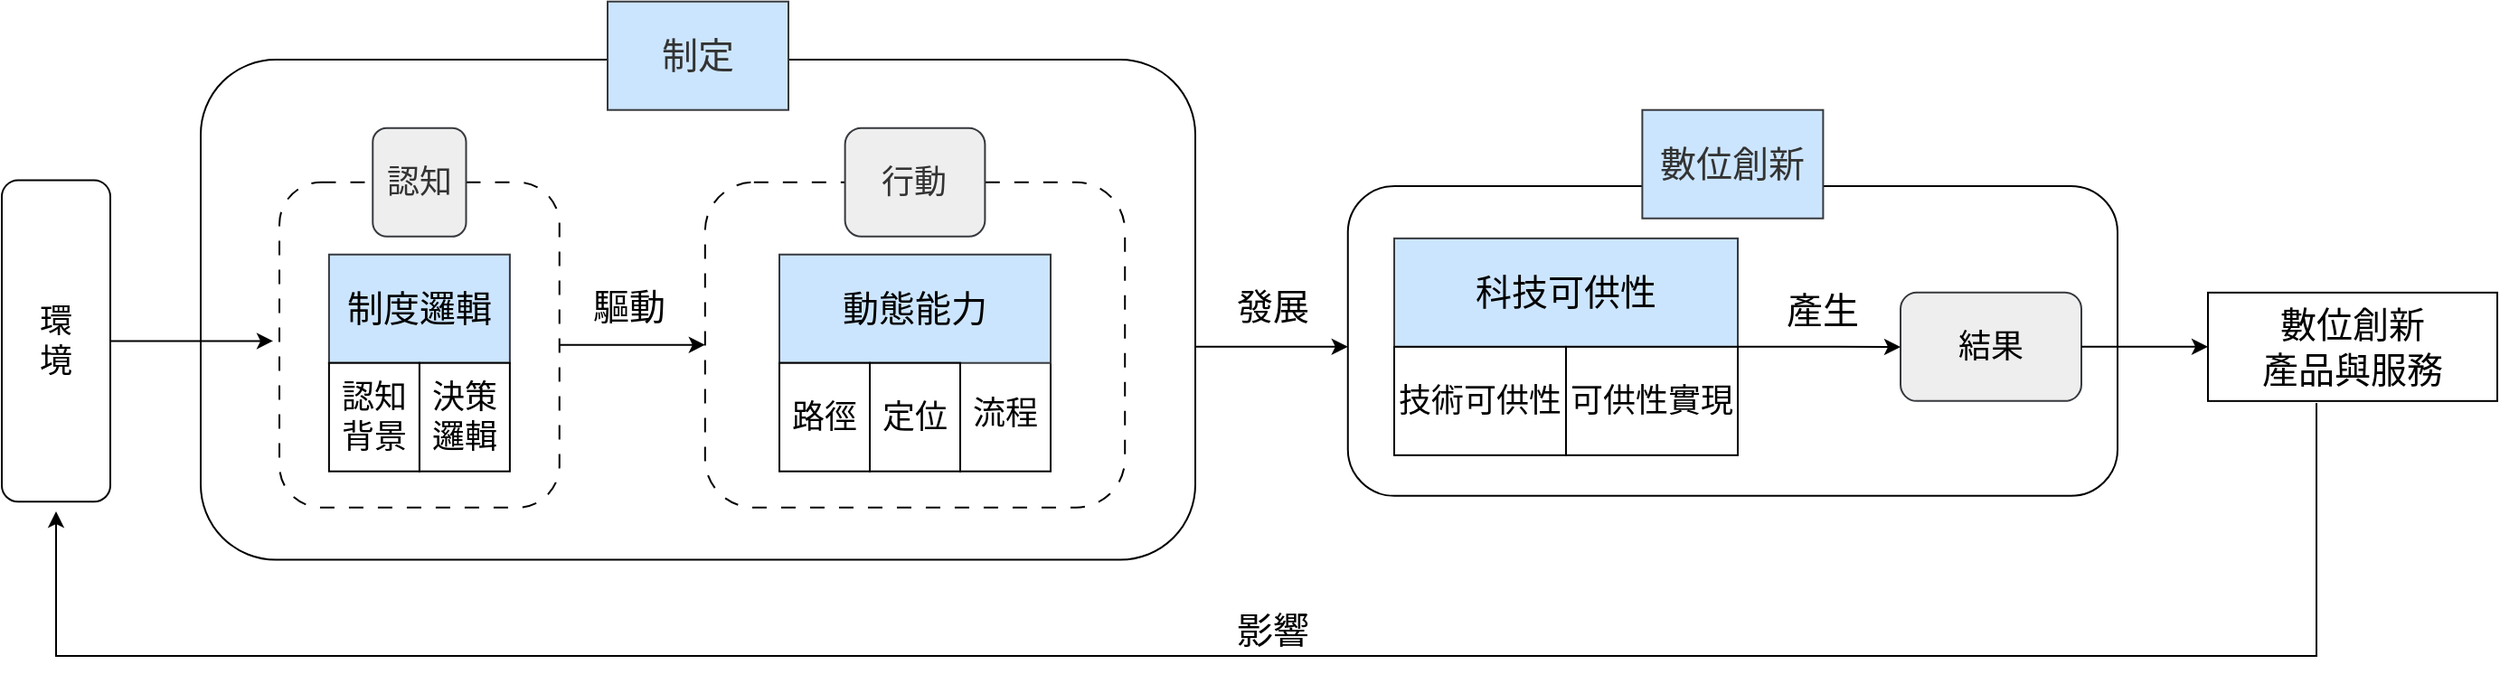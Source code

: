 <mxfile version="26.2.12">
  <diagram id="vkK8o-hsKimOO6CbCIKc" name="第1頁">
    <mxGraphModel dx="1141" dy="569" grid="1" gridSize="10" guides="1" tooltips="1" connect="1" arrows="1" fold="1" page="1" pageScale="1" pageWidth="1169" pageHeight="827" math="0" shadow="0">
      <root>
        <mxCell id="0" />
        <mxCell id="1" parent="0" />
        <mxCell id="1qFZ0b5etKVb5s6CTwOf-1" value="&lt;font face=&quot;標楷體&quot; style=&quot;font-size: 18px;&quot;&gt;環&lt;/font&gt;&lt;div&gt;&lt;font face=&quot;標楷體&quot; style=&quot;font-size: 18px;&quot;&gt;境&lt;/font&gt;&lt;/div&gt;" style="rounded=1;whiteSpace=wrap;html=1;" parent="1" vertex="1">
          <mxGeometry x="160" y="336.79" width="60" height="177.86" as="geometry" />
        </mxCell>
        <mxCell id="iIE0ldJsGx-aEYX-XOFw-92" value="" style="rounded=1;whiteSpace=wrap;html=1;movable=1;resizable=1;rotatable=1;deletable=1;editable=1;locked=0;connectable=1;strokeWidth=1;fontFamily=標楷體;fontSize=18;fontStyle=0;strokeColor=default;gradientColor=none;" vertex="1" parent="1">
          <mxGeometry x="904.38" y="340" width="425.62" height="171.43" as="geometry" />
        </mxCell>
        <mxCell id="iIE0ldJsGx-aEYX-XOFw-129" style="edgeStyle=orthogonalEdgeStyle;rounded=0;orthogonalLoop=1;jettySize=auto;html=1;exitX=0.996;exitY=0.574;exitDx=0;exitDy=0;exitPerimeter=0;" edge="1" parent="1" source="iIE0ldJsGx-aEYX-XOFw-3" target="iIE0ldJsGx-aEYX-XOFw-92">
          <mxGeometry relative="1" as="geometry">
            <Array as="points">
              <mxPoint x="920" y="429" />
              <mxPoint x="920" y="429" />
            </Array>
          </mxGeometry>
        </mxCell>
        <mxCell id="iIE0ldJsGx-aEYX-XOFw-3" value="" style="rounded=1;whiteSpace=wrap;html=1;movable=1;resizable=1;rotatable=1;deletable=1;editable=1;locked=0;connectable=1;strokeWidth=1;fontFamily=標楷體;fontSize=18;fontStyle=0" vertex="1" parent="1">
          <mxGeometry x="270" y="270" width="550" height="276.79" as="geometry" />
        </mxCell>
        <mxCell id="iIE0ldJsGx-aEYX-XOFw-4" value="&lt;font style=&quot;font-size: 20px;&quot; color=&quot;#333333&quot;&gt;&lt;span&gt;制定&lt;/span&gt;&lt;/font&gt;" style="rounded=0;whiteSpace=wrap;html=1;strokeColor=#36393d;fillColor=#cce5ff;fontFamily=標楷體;fontSize=18;fontStyle=0;align=center;verticalAlign=middle;" vertex="1" parent="1">
          <mxGeometry x="495" y="237.86" width="100" height="60" as="geometry" />
        </mxCell>
        <mxCell id="1qFZ0b5etKVb5s6CTwOf-58" value="" style="group" parent="1" vertex="1" connectable="0">
          <mxGeometry x="314.62" y="307.86" width="155.38" height="210" as="geometry" />
        </mxCell>
        <mxCell id="iIE0ldJsGx-aEYX-XOFw-109" value="" style="group" vertex="1" connectable="0" parent="1qFZ0b5etKVb5s6CTwOf-58">
          <mxGeometry x="-1.105" width="154.864" height="210" as="geometry" />
        </mxCell>
        <mxCell id="1qFZ0b5etKVb5s6CTwOf-41" value="" style="rounded=1;whiteSpace=wrap;html=1;movable=1;resizable=1;rotatable=1;deletable=1;editable=1;locked=0;connectable=1;strokeWidth=1;dashed=1;dashPattern=8 8;fontFamily=標楷體;fontSize=18;fontStyle=0" parent="iIE0ldJsGx-aEYX-XOFw-109" vertex="1">
          <mxGeometry y="30" width="154.864" height="180" as="geometry" />
        </mxCell>
        <mxCell id="1qFZ0b5etKVb5s6CTwOf-51" value="&lt;font color=&quot;#333333&quot;&gt;&lt;span&gt;認知&lt;/span&gt;&lt;/font&gt;" style="rounded=1;whiteSpace=wrap;html=1;strokeColor=#36393d;fillColor=#eeeeee;fontFamily=標楷體;fontSize=18;fontStyle=0" parent="iIE0ldJsGx-aEYX-XOFw-109" vertex="1">
          <mxGeometry x="51.621" width="51.621" height="60" as="geometry" />
        </mxCell>
        <mxCell id="1qFZ0b5etKVb5s6CTwOf-55" value="" style="group;fontStyle=0" parent="iIE0ldJsGx-aEYX-XOFw-109" vertex="1" connectable="0">
          <mxGeometry x="27.432" y="70" width="100" height="120" as="geometry" />
        </mxCell>
        <mxCell id="iIE0ldJsGx-aEYX-XOFw-108" value="" style="group" vertex="1" connectable="0" parent="1qFZ0b5etKVb5s6CTwOf-55">
          <mxGeometry width="100" height="120" as="geometry" />
        </mxCell>
        <mxCell id="1qFZ0b5etKVb5s6CTwOf-43" value="&lt;span&gt;&lt;font style=&quot;font-size: 20px;&quot;&gt;制度邏輯&lt;/font&gt;&lt;/span&gt;" style="rounded=0;whiteSpace=wrap;html=1;fontSize=18;fontFamily=標楷體;movable=1;resizable=1;rotatable=1;deletable=1;editable=1;locked=0;connectable=1;fillColor=#cce5ff;strokeColor=#36393d;fontStyle=0;align=center;verticalAlign=middle;" parent="iIE0ldJsGx-aEYX-XOFw-108" vertex="1">
          <mxGeometry width="100" height="60" as="geometry" />
        </mxCell>
        <mxCell id="1qFZ0b5etKVb5s6CTwOf-47" value="&lt;font&gt;&lt;span&gt;&lt;span&gt;決策邏輯&lt;/span&gt;&lt;/span&gt;&lt;/font&gt;" style="rounded=0;whiteSpace=wrap;html=1;movable=1;resizable=1;rotatable=1;deletable=1;editable=1;locked=0;connectable=1;fontFamily=標楷體;fontSize=18;fontStyle=0" parent="iIE0ldJsGx-aEYX-XOFw-108" vertex="1">
          <mxGeometry x="50" y="60" width="50" height="60" as="geometry" />
        </mxCell>
        <mxCell id="1qFZ0b5etKVb5s6CTwOf-48" value="&lt;font&gt;&lt;span&gt;認知背景&lt;/span&gt;&lt;/font&gt;" style="rounded=0;whiteSpace=wrap;html=1;movable=1;resizable=1;rotatable=1;deletable=1;editable=1;locked=0;connectable=1;fontFamily=標楷體;fontSize=18;fontStyle=0" parent="iIE0ldJsGx-aEYX-XOFw-108" vertex="1">
          <mxGeometry y="60" width="50" height="60" as="geometry" />
        </mxCell>
        <mxCell id="iIE0ldJsGx-aEYX-XOFw-23" style="edgeStyle=orthogonalEdgeStyle;rounded=0;orthogonalLoop=1;jettySize=auto;html=1;exitX=1;exitY=0.5;exitDx=0;exitDy=0;" edge="1" parent="1" source="1qFZ0b5etKVb5s6CTwOf-41" target="iIE0ldJsGx-aEYX-XOFw-15">
          <mxGeometry relative="1" as="geometry" />
        </mxCell>
        <mxCell id="iIE0ldJsGx-aEYX-XOFw-24" value="&lt;font style=&quot;font-size: 20px;&quot; face=&quot;標楷體&quot;&gt;驅動&lt;/font&gt;" style="text;html=1;align=center;verticalAlign=middle;whiteSpace=wrap;rounded=0;fontFamily=Helvetica;fontSize=12;fontColor=default;" vertex="1" parent="1">
          <mxGeometry x="480.002" y="390.935" width="54.375" height="30" as="geometry" />
        </mxCell>
        <mxCell id="iIE0ldJsGx-aEYX-XOFw-49" value="&lt;font style=&quot;font-size: 20px;&quot; face=&quot;標楷體&quot;&gt;發展&lt;/font&gt;" style="text;html=1;align=center;verticalAlign=middle;whiteSpace=wrap;rounded=0;" vertex="1" parent="1">
          <mxGeometry x="835.633" y="390.935" width="54.375" height="30" as="geometry" />
        </mxCell>
        <mxCell id="iIE0ldJsGx-aEYX-XOFw-89" value="" style="group" vertex="1" connectable="0" parent="1">
          <mxGeometry x="930" y="368.93" width="220" height="120" as="geometry" />
        </mxCell>
        <mxCell id="iIE0ldJsGx-aEYX-XOFw-115" value="" style="group" vertex="1" connectable="0" parent="iIE0ldJsGx-aEYX-XOFw-89">
          <mxGeometry width="190" height="120" as="geometry" />
        </mxCell>
        <mxCell id="iIE0ldJsGx-aEYX-XOFw-118" value="" style="group" vertex="1" connectable="0" parent="iIE0ldJsGx-aEYX-XOFw-115">
          <mxGeometry width="190" height="120" as="geometry" />
        </mxCell>
        <mxCell id="iIE0ldJsGx-aEYX-XOFw-86" value="&lt;span&gt;&lt;font style=&quot;font-size: 20px;&quot;&gt;科技可供性&lt;/font&gt;&lt;/span&gt;" style="rounded=0;whiteSpace=wrap;html=1;fontSize=18;fontFamily=標楷體;movable=1;resizable=1;rotatable=1;deletable=1;editable=1;locked=0;connectable=1;fillColor=#cce5ff;strokeColor=#36393d;fontStyle=0" vertex="1" parent="iIE0ldJsGx-aEYX-XOFw-118">
          <mxGeometry width="190" height="60" as="geometry" />
        </mxCell>
        <mxCell id="iIE0ldJsGx-aEYX-XOFw-87" value="&lt;font&gt;&lt;span&gt;&lt;span&gt;可供性實現&lt;/span&gt;&lt;/span&gt;&lt;/font&gt;" style="rounded=0;whiteSpace=wrap;html=1;movable=1;resizable=1;rotatable=1;deletable=1;editable=1;locked=0;connectable=1;fontFamily=標楷體;fontSize=18;fontStyle=0" vertex="1" parent="iIE0ldJsGx-aEYX-XOFw-118">
          <mxGeometry x="94.997" y="59.997" width="95" height="60" as="geometry" />
        </mxCell>
        <mxCell id="iIE0ldJsGx-aEYX-XOFw-88" value="&lt;font&gt;&lt;span&gt;技術可供性&lt;/span&gt;&lt;/font&gt;" style="rounded=0;whiteSpace=wrap;html=1;movable=1;resizable=1;rotatable=1;deletable=1;editable=1;locked=0;connectable=1;fontFamily=標楷體;fontSize=18;fontStyle=0" vertex="1" parent="iIE0ldJsGx-aEYX-XOFw-118">
          <mxGeometry y="60" width="95" height="60" as="geometry" />
        </mxCell>
        <mxCell id="iIE0ldJsGx-aEYX-XOFw-93" value="&lt;font style=&quot;font-size: 20px;&quot; color=&quot;#333333&quot;&gt;數位創新&lt;/font&gt;" style="rounded=0;whiteSpace=wrap;html=1;strokeColor=#36393d;fillColor=#cce5ff;fontFamily=標楷體;fontSize=18;fontStyle=0;align=center;verticalAlign=middle;" vertex="1" parent="1">
          <mxGeometry x="1067.194" y="297.86" width="100" height="60" as="geometry" />
        </mxCell>
        <mxCell id="iIE0ldJsGx-aEYX-XOFw-73" value="&lt;font style=&quot;font-size: 20px;&quot; face=&quot;標楷體&quot;&gt;產生&lt;/font&gt;" style="text;html=1;align=center;verticalAlign=middle;whiteSpace=wrap;rounded=0;fontFamily=Helvetica;fontSize=12;fontColor=default;" vertex="1" parent="1">
          <mxGeometry x="1140.463" y="393.395" width="54.375" height="30" as="geometry" />
        </mxCell>
        <mxCell id="iIE0ldJsGx-aEYX-XOFw-96" value="結果" style="rounded=1;whiteSpace=wrap;html=1;fontSize=18;fontFamily=標楷體;movable=1;resizable=1;rotatable=1;deletable=1;editable=1;locked=0;connectable=1;fontStyle=0;fillColor=#eeeeee;strokeColor=#36393d;" vertex="1" parent="1">
          <mxGeometry x="1210" y="398.93" width="100" height="60" as="geometry" />
        </mxCell>
        <mxCell id="iIE0ldJsGx-aEYX-XOFw-100" value="&lt;font style=&quot;font-size: 20px;&quot;&gt;數位創新&lt;/font&gt;&lt;div&gt;&lt;font style=&quot;font-size: 20px;&quot;&gt;產品與服務&lt;/font&gt;&lt;/div&gt;" style="rounded=0;whiteSpace=wrap;html=1;fontSize=18;fontFamily=標楷體;movable=1;resizable=1;rotatable=1;deletable=1;editable=1;locked=0;connectable=1;fontStyle=0" vertex="1" parent="1">
          <mxGeometry x="1380" y="398.93" width="160" height="60" as="geometry" />
        </mxCell>
        <mxCell id="iIE0ldJsGx-aEYX-XOFw-83" value="&lt;font style=&quot;font-size: 20px;&quot; face=&quot;標楷體&quot;&gt;影響&lt;/font&gt;" style="text;html=1;align=center;verticalAlign=middle;whiteSpace=wrap;rounded=0;" vertex="1" parent="1">
          <mxGeometry x="835.633" y="570" width="54.375" height="30" as="geometry" />
        </mxCell>
        <mxCell id="iIE0ldJsGx-aEYX-XOFw-114" value="" style="group" vertex="1" connectable="0" parent="1">
          <mxGeometry x="548.909" y="307.86" width="232.19" height="210" as="geometry" />
        </mxCell>
        <mxCell id="iIE0ldJsGx-aEYX-XOFw-15" value="" style="rounded=1;whiteSpace=wrap;html=1;movable=1;resizable=1;rotatable=1;deletable=1;editable=1;locked=0;connectable=1;strokeWidth=1;dashed=1;dashPattern=8 8;fontFamily=標楷體;fontSize=18;fontStyle=0" vertex="1" parent="iIE0ldJsGx-aEYX-XOFw-114">
          <mxGeometry y="30" width="232.19" height="180" as="geometry" />
        </mxCell>
        <mxCell id="iIE0ldJsGx-aEYX-XOFw-16" value="&lt;font color=&quot;#333333&quot;&gt;&lt;span&gt;行動&lt;/span&gt;&lt;/font&gt;" style="rounded=1;whiteSpace=wrap;html=1;strokeColor=#36393d;fillColor=#eeeeee;fontFamily=標楷體;fontSize=18;fontStyle=0" vertex="1" parent="iIE0ldJsGx-aEYX-XOFw-114">
          <mxGeometry x="77.397" width="77.397" height="60" as="geometry" />
        </mxCell>
        <mxCell id="iIE0ldJsGx-aEYX-XOFw-113" value="" style="group" vertex="1" connectable="0" parent="iIE0ldJsGx-aEYX-XOFw-114">
          <mxGeometry x="41.095" y="70" width="150" height="120" as="geometry" />
        </mxCell>
        <mxCell id="iIE0ldJsGx-aEYX-XOFw-21" value="&lt;font&gt;&lt;span&gt;&lt;span&gt;流程&lt;/span&gt;&lt;/span&gt;&lt;/font&gt;" style="rounded=0;whiteSpace=wrap;html=1;movable=1;resizable=1;rotatable=1;deletable=1;editable=1;locked=0;connectable=1;fontFamily=標楷體;fontSize=18;fontStyle=0" vertex="1" parent="iIE0ldJsGx-aEYX-XOFw-113">
          <mxGeometry x="99.996" y="57.14" width="50" height="62.86" as="geometry" />
        </mxCell>
        <mxCell id="iIE0ldJsGx-aEYX-XOFw-18" value="&lt;span&gt;&lt;font style=&quot;font-size: 20px;&quot;&gt;動態能力&lt;/font&gt;&lt;/span&gt;" style="rounded=0;whiteSpace=wrap;html=1;fontSize=18;fontFamily=標楷體;movable=1;resizable=1;rotatable=1;deletable=1;editable=1;locked=0;connectable=1;fillColor=#cce5ff;strokeColor=#36393d;fontStyle=0" vertex="1" parent="iIE0ldJsGx-aEYX-XOFw-113">
          <mxGeometry width="150" height="60" as="geometry" />
        </mxCell>
        <mxCell id="iIE0ldJsGx-aEYX-XOFw-19" value="定位" style="rounded=0;whiteSpace=wrap;html=1;movable=1;resizable=1;rotatable=1;deletable=1;editable=1;locked=0;connectable=1;fontFamily=標楷體;fontSize=18;fontStyle=0" vertex="1" parent="iIE0ldJsGx-aEYX-XOFw-113">
          <mxGeometry x="50.006" y="60" width="49.99" height="60" as="geometry" />
        </mxCell>
        <mxCell id="iIE0ldJsGx-aEYX-XOFw-20" value="路徑" style="rounded=0;whiteSpace=wrap;html=1;movable=1;resizable=1;rotatable=1;deletable=1;editable=1;locked=0;connectable=1;fontFamily=標楷體;fontSize=18;fontStyle=0" vertex="1" parent="iIE0ldJsGx-aEYX-XOFw-113">
          <mxGeometry y="60" width="50" height="60" as="geometry" />
        </mxCell>
        <mxCell id="iIE0ldJsGx-aEYX-XOFw-130" style="edgeStyle=orthogonalEdgeStyle;rounded=0;orthogonalLoop=1;jettySize=auto;html=1;exitX=1;exitY=0;exitDx=0;exitDy=0;" edge="1" parent="1" source="iIE0ldJsGx-aEYX-XOFw-87">
          <mxGeometry relative="1" as="geometry">
            <mxPoint x="1210" y="429" as="targetPoint" />
            <Array as="points">
              <mxPoint x="1165" y="429" />
            </Array>
          </mxGeometry>
        </mxCell>
        <mxCell id="iIE0ldJsGx-aEYX-XOFw-131" style="edgeStyle=orthogonalEdgeStyle;rounded=0;orthogonalLoop=1;jettySize=auto;html=1;entryX=0;entryY=0.5;entryDx=0;entryDy=0;" edge="1" parent="1" source="iIE0ldJsGx-aEYX-XOFw-96" target="iIE0ldJsGx-aEYX-XOFw-100">
          <mxGeometry relative="1" as="geometry" />
        </mxCell>
        <mxCell id="iIE0ldJsGx-aEYX-XOFw-132" value="" style="endArrow=classic;html=1;rounded=0;" edge="1" parent="1">
          <mxGeometry width="50" height="50" relative="1" as="geometry">
            <mxPoint x="1440" y="460" as="sourcePoint" />
            <mxPoint x="190" y="520" as="targetPoint" />
            <Array as="points">
              <mxPoint x="1440" y="520" />
              <mxPoint x="1440" y="600" />
              <mxPoint x="900" y="600" />
              <mxPoint x="190" y="600" />
            </Array>
          </mxGeometry>
        </mxCell>
        <mxCell id="iIE0ldJsGx-aEYX-XOFw-134" style="edgeStyle=orthogonalEdgeStyle;rounded=0;orthogonalLoop=1;jettySize=auto;html=1;" edge="1" parent="1" source="1qFZ0b5etKVb5s6CTwOf-1">
          <mxGeometry relative="1" as="geometry">
            <mxPoint x="310" y="425.72" as="targetPoint" />
          </mxGeometry>
        </mxCell>
      </root>
    </mxGraphModel>
  </diagram>
</mxfile>
